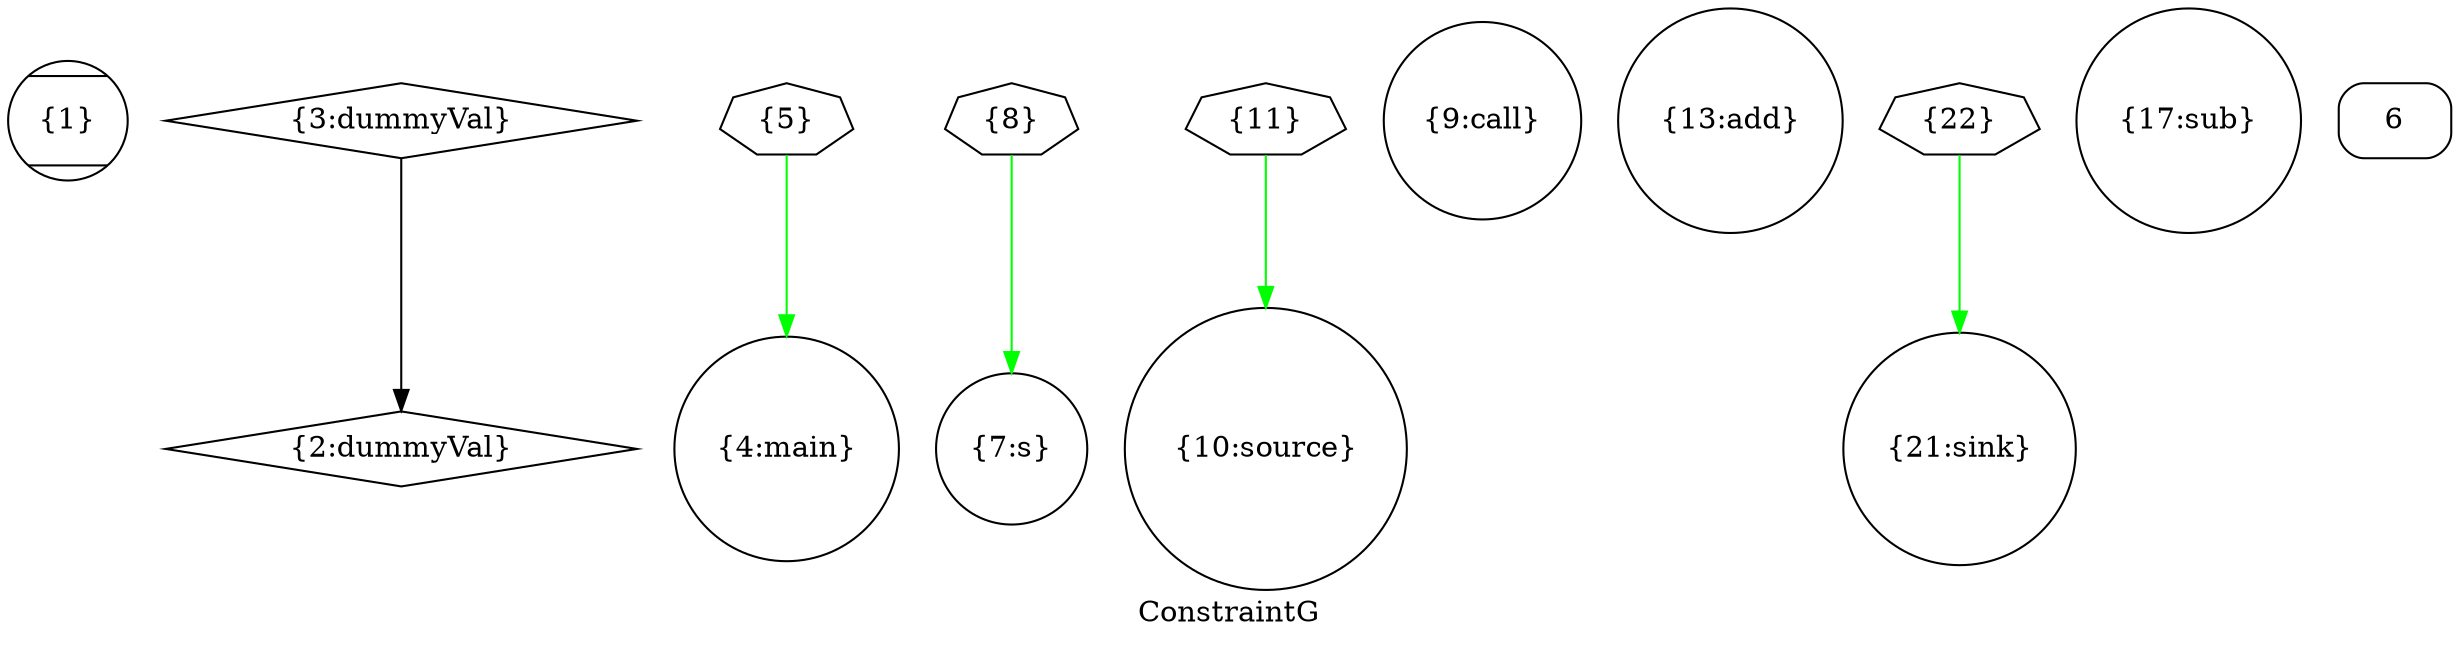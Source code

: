 digraph "ConstraintG" {
	label="ConstraintG";

	Node0x103c1d060 [shape=record,shape=Mcircle,label="{1}"];
	Node0x103c1ccc0 [shape=record,shape=diamond,label="{2:dummyVal}"];
	Node0x103c1c580 [shape=record,shape=diamond,label="{3:dummyVal}"];
	Node0x103c1c580 -> Node0x103c1ccc0[color=black];
	Node0x103c1c1e0 [shape=record,shape=circle,label="{4:main}"];
	Node0x103c1c010 [shape=record,shape=circle,label="{7:s}"];
	Node0x103c1be40 [shape=record,shape=circle,label="{10:source}"];
	Node0x103c1bc70 [shape=record,shape=circle,label="{9:call}"];
	Node0x103c1bac0 [shape=record,shape=circle,label="{13:add}"];
	Node0x103c1aea0 [shape=record,shape=circle,label="{21:sink}"];
	Node0x103c1b240 [shape=record,shape=circle,label="{17:sub}"];
	Node0x103c19db0 [shape=record,shape=septagon,label="{5}"];
	Node0x103c19db0 -> Node0x103c1c1e0[color=green];
	Node0x103c19be0 [shape=record,shape=septagon,label="{8}"];
	Node0x103c19be0 -> Node0x103c1c010[color=green];
	Node0x103c19270 [shape=record,shape=Mrecord,label="{6}"];
	Node0x103c19a10 [shape=record,shape=septagon,label="{11}"];
	Node0x103c19a10 -> Node0x103c1be40[color=green];
	Node0x103c194a0 [shape=record,shape=septagon,label="{22}"];
	Node0x103c194a0 -> Node0x103c1aea0[color=green];
}
